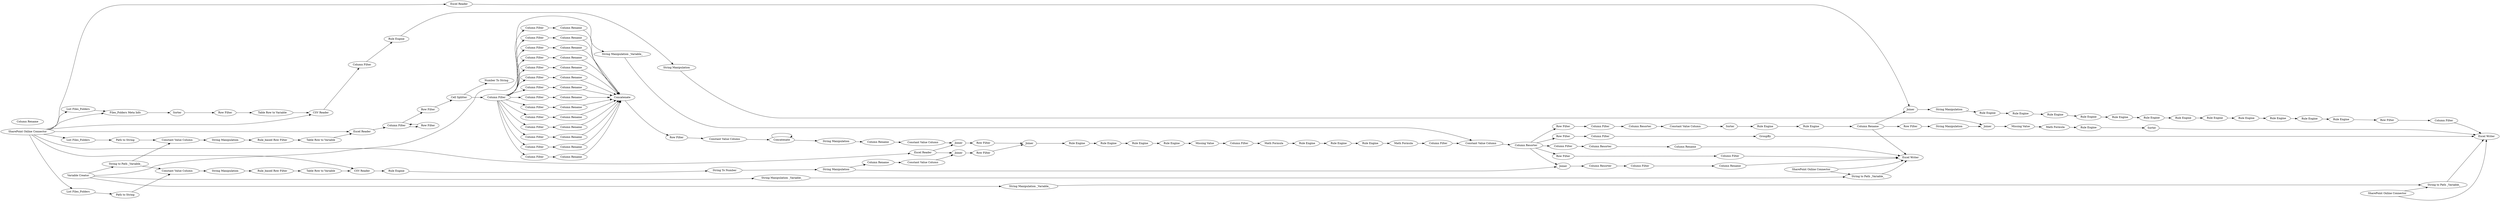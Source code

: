digraph {
	2 [label="SharePoint Online Connector"]
	5 [label="Excel Reader"]
	6 [label="List Files_Folders"]
	7 [label="Variable Creator"]
	9 [label="String to Path _Variable_"]
	10 [label="Rule_based Row Filter"]
	11 [label="Path to String"]
	14 [label="Constant Value Column"]
	15 [label="String Manipulation"]
	16 [label="Table Row to Variable"]
	17 [label="Path to String"]
	19 [label="List Files_Folders"]
	20 [label="Table Row to Variable"]
	21 [label="String Manipulation"]
	22 [label="Constant Value Column"]
	23 [label="Rule_based Row Filter"]
	24 [label="String Manipulation"]
	25 [label="String Manipulation"]
	26 [label="Rule Engine"]
	27 [label=Joiner]
	28 [label="Column Rename"]
	29 [label=Joiner]
	30 [label="Column Rename"]
	31 [label="Missing Value"]
	37 [label="Column Filter"]
	38 [label=Joiner]
	40 [label="Rule Engine"]
	41 [label="Row Filter"]
	42 [label="Row Filter"]
	43 [label="Rule Engine"]
	44 [label="Rule Engine"]
	45 [label="Constant Value Column"]
	46 [label="Constant Value Column"]
	47 [label="Math Formula"]
	48 [label="Rule Engine"]
	49 [label="Rule Engine"]
	50 [label="Rule Engine"]
	51 [label="Math Formula"]
	52 [label="Column Filter"]
	53 [label="Column Filter"]
	54 [label="Row Filter"]
	55 [label="Constant Value Column"]
	56 [label="String Manipulation _Variable_"]
	57 [label="Column Resorter"]
	58 [label=Joiner]
	59 [label="Column Resorter"]
	60 [label="Column Filter"]
	61 [label="Column Rename"]
	62 [label="Column Filter"]
	63 [label="Rule Engine"]
	64 [label="Column Resorter"]
	65 [label="Column Rename"]
	66 [label="Column Resorter"]
	67 [label="Column Rename"]
	68 [label="Column Filter"]
	69 [label="Row Filter"]
	70 [label="Constant Value Column"]
	71 [label=Sorter]
	72 [label="Rule Engine"]
	73 [label="Rule Engine"]
	74 [label="Excel Writer"]
	75 [label="String Manipulation _Variable_"]
	76 [label="String to Path _Variable_"]
	77 [label="SharePoint Online Connector"]
	90 [label="Excel Reader"]
	369 [label="Files_Folders Meta Info"]
	370 [label="Row Filter"]
	371 [label=Sorter]
	485 [label="List Files_Folders"]
	486 [label="Table Row to Variable"]
	620 [label="Column Filter"]
	621 [label="Column Filter"]
	622 [label="Column Filter"]
	623 [label="Column Filter"]
	624 [label="Column Filter"]
	625 [label="Column Filter"]
	626 [label="Column Rename"]
	627 [label="Column Rename"]
	628 [label="Column Rename"]
	629 [label="Column Rename"]
	630 [label="Column Rename"]
	631 [label="Column Filter"]
	632 [label="Column Filter"]
	633 [label="Column Rename"]
	634 [label="Column Rename"]
	635 [label="Column Rename"]
	636 [label="Column Filter"]
	637 [label="Column Rename"]
	638 [label="Column Rename"]
	639 [label="Column Filter"]
	640 [label="Column Filter"]
	641 [label="Column Filter"]
	642 [label="Column Filter"]
	644 [label="Column Rename"]
	645 [label="Column Rename"]
	646 [label="Column Filter"]
	647 [label="Column Rename"]
	648 [label="Column Rename"]
	649 [label="Column Filter"]
	650 [label=Concatenate]
	651 [label="Row Filter"]
	652 [label="Row Filter"]
	653 [label="Row Filter"]
	654 [label="Cell Splitter"]
	655 [label="Number To String"]
	656 [label="Constant Value Column"]
	657 [label=Concatenate]
	658 [label="Column Filter"]
	659 [label="Column Rename"]
	660 [label="Row Filter"]
	661 [label="Column Filter"]
	662 [label=GroupBy]
	664 [label="Excel Reader"]
	665 [label=Joiner]
	667 [label="String Manipulation"]
	668 [label="Rule Engine"]
	669 [label="Rule Engine"]
	670 [label="Rule Engine"]
	671 [label="Rule Engine"]
	672 [label="Rule Engine"]
	673 [label="Rule Engine"]
	674 [label="Rule Engine"]
	675 [label="Rule Engine"]
	676 [label="Rule Engine"]
	677 [label="Rule Engine"]
	678 [label="Rule Engine"]
	679 [label="Rule Engine"]
	680 [label="Column Filter"]
	681 [label="Row Filter"]
	682 [label="CSV Reader"]
	683 [label="Column Filter"]
	684 [label="Row Filter"]
	685 [label=Joiner]
	686 [label="String Manipulation"]
	687 [label="String Manipulation"]
	688 [label="Rule Engine"]
	689 [label="Math Formula"]
	690 [label="Missing Value"]
	691 [label="Rule Engine"]
	692 [label=Sorter]
	693 [label="Excel Writer"]
	694 [label="String Manipulation _Variable_"]
	695 [label="String to Path _Variable_"]
	696 [label="SharePoint Online Connector"]
	697 [label="CSV Reader"]
	698 [label="String To Number"]
	620 -> 621
	620 -> 622
	620 -> 623
	620 -> 636
	620 -> 639
	620 -> 632
	620 -> 631
	620 -> 624
	620 -> 625
	620 -> 649
	620 -> 646
	620 -> 640
	620 -> 641
	620 -> 642
	621 -> 626
	622 -> 627
	623 -> 628
	624 -> 629
	625 -> 630
	626 -> 650
	627 -> 650
	628 -> 650
	629 -> 650
	630 -> 650
	631 -> 637
	632 -> 634
	633 -> 650
	634 -> 650
	635 -> 650
	636 -> 638
	637 -> 650
	638 -> 650
	639 -> 635
	640 -> 633
	641 -> 647
	642 -> 644
	644 -> 650
	645 -> 650
	646 -> 648
	647 -> 650
	648 -> 650
	649 -> 645
	650 -> 651
	651 -> 656
	652 -> 654
	653 -> 658
	654 -> 655
	654 -> 620
	656 -> 657
	658 -> 652
	658 -> 653
	657 -> 657
	2 -> 6
	2 -> 5
	2 -> 19
	2 -> 90
	2 -> 369
	2 -> 664
	2 -> 682
	2 -> 697
	2 -> 485
	5 -> 658
	6 -> 11
	7 -> 9
	7 -> 56
	7 -> 75
	7 -> 694
	9 -> 14
	9 -> 22
	10 -> 16
	11 -> 14
	14 -> 15
	15 -> 10
	16 -> 5
	17 -> 22
	19 -> 17
	20 -> 697
	21 -> 23
	22 -> 21
	23 -> 20
	24 -> 28
	25 -> 30
	25 -> 58
	26 -> 698
	27 -> 41
	28 -> 45
	29 -> 42
	30 -> 46
	31 -> 37
	37 -> 47
	38 -> 40
	40 -> 43
	41 -> 38
	42 -> 38
	43 -> 44
	44 -> 63
	45 -> 27
	46 -> 29
	47 -> 48
	48 -> 49
	49 -> 50
	50 -> 51
	51 -> 52
	52 -> 55
	53 -> 74
	54 -> 53
	55 -> 57
	56 -> 55
	57 -> 58
	57 -> 62
	57 -> 54
	57 -> 69
	57 -> 660
	58 -> 59
	59 -> 60
	60 -> 61
	61 -> 74
	62 -> 64
	63 -> 31
	64 -> 65
	65 -> 74
	66 -> 70
	67 -> 74
	67 -> 665
	67 -> 684
	68 -> 66
	69 -> 68
	70 -> 71
	71 -> 72
	72 -> 73
	73 -> 67
	75 -> 76
	76 -> 74
	77 -> 76
	77 -> 74
	90 -> 27
	90 -> 29
	369 -> 371
	370 -> 486
	371 -> 370
	485 -> 369
	486 -> 682
	657 -> 24
	660 -> 661
	661 -> 662
	662 -> 693
	664 -> 665
	665 -> 667
	667 -> 668
	668 -> 669
	669 -> 670
	670 -> 671
	671 -> 674
	672 -> 675
	673 -> 679
	674 -> 672
	675 -> 676
	676 -> 677
	677 -> 678
	678 -> 673
	679 -> 681
	680 -> 693
	681 -> 680
	682 -> 683
	683 -> 688
	684 -> 686
	685 -> 690
	686 -> 685
	687 -> 685
	688 -> 687
	689 -> 691
	690 -> 689
	691 -> 692
	692 -> 693
	694 -> 695
	695 -> 693
	696 -> 693
	696 -> 695
	697 -> 26
	698 -> 25
	rankdir=LR
}
